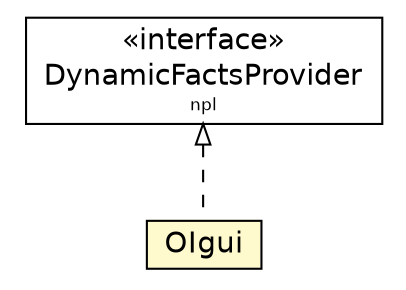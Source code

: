 #!/usr/local/bin/dot
#
# Class diagram 
# Generated by UMLGraph version R5_6_6-1-g9240c4 (http://www.umlgraph.org/)
#

digraph G {
	edge [fontname="Helvetica",fontsize=10,labelfontname="Helvetica",labelfontsize=10];
	node [fontname="Helvetica",fontsize=10,shape=plaintext];
	nodesep=0.25;
	ranksep=0.5;
	// npl.DynamicFactsProvider
	c8285 [label=<<table title="npl.DynamicFactsProvider" border="0" cellborder="1" cellspacing="0" cellpadding="2" port="p" href="../../../npl/DynamicFactsProvider.html">
		<tr><td><table border="0" cellspacing="0" cellpadding="1">
<tr><td align="center" balign="center"> &#171;interface&#187; </td></tr>
<tr><td align="center" balign="center"> DynamicFactsProvider </td></tr>
<tr><td align="center" balign="center"><font point-size="8.0"> npl </font></td></tr>
		</table></td></tr>
		</table>>, URL="../../../npl/DynamicFactsProvider.html", fontname="Helvetica", fontcolor="black", fontsize=14.0];
	// ora4mas.nopl.simulator.OIgui
	c8308 [label=<<table title="ora4mas.nopl.simulator.OIgui" border="0" cellborder="1" cellspacing="0" cellpadding="2" port="p" bgcolor="lemonChiffon" href="./OIgui.html">
		<tr><td><table border="0" cellspacing="0" cellpadding="1">
<tr><td align="center" balign="center"> OIgui </td></tr>
		</table></td></tr>
		</table>>, URL="./OIgui.html", fontname="Helvetica", fontcolor="black", fontsize=14.0];
	//ora4mas.nopl.simulator.OIgui implements npl.DynamicFactsProvider
	c8285:p -> c8308:p [dir=back,arrowtail=empty,style=dashed];
}

